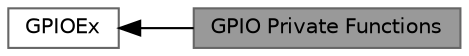 digraph "GPIO Private Functions"
{
 // INTERACTIVE_SVG=YES
 // LATEX_PDF_SIZE
  bgcolor="transparent";
  edge [fontname=Helvetica,fontsize=10,labelfontname=Helvetica,labelfontsize=10];
  node [fontname=Helvetica,fontsize=10,shape=box,height=0.2,width=0.4];
  rankdir=LR;
  Node2 [id="Node000002",label="GPIOEx",height=0.2,width=0.4,color="grey40", fillcolor="white", style="filled",URL="$group___g_p_i_o_ex.html",tooltip=" "];
  Node1 [id="Node000001",label="GPIO Private Functions",height=0.2,width=0.4,color="gray40", fillcolor="grey60", style="filled", fontcolor="black",tooltip=" "];
  Node2->Node1 [shape=plaintext, dir="back", style="solid"];
}
